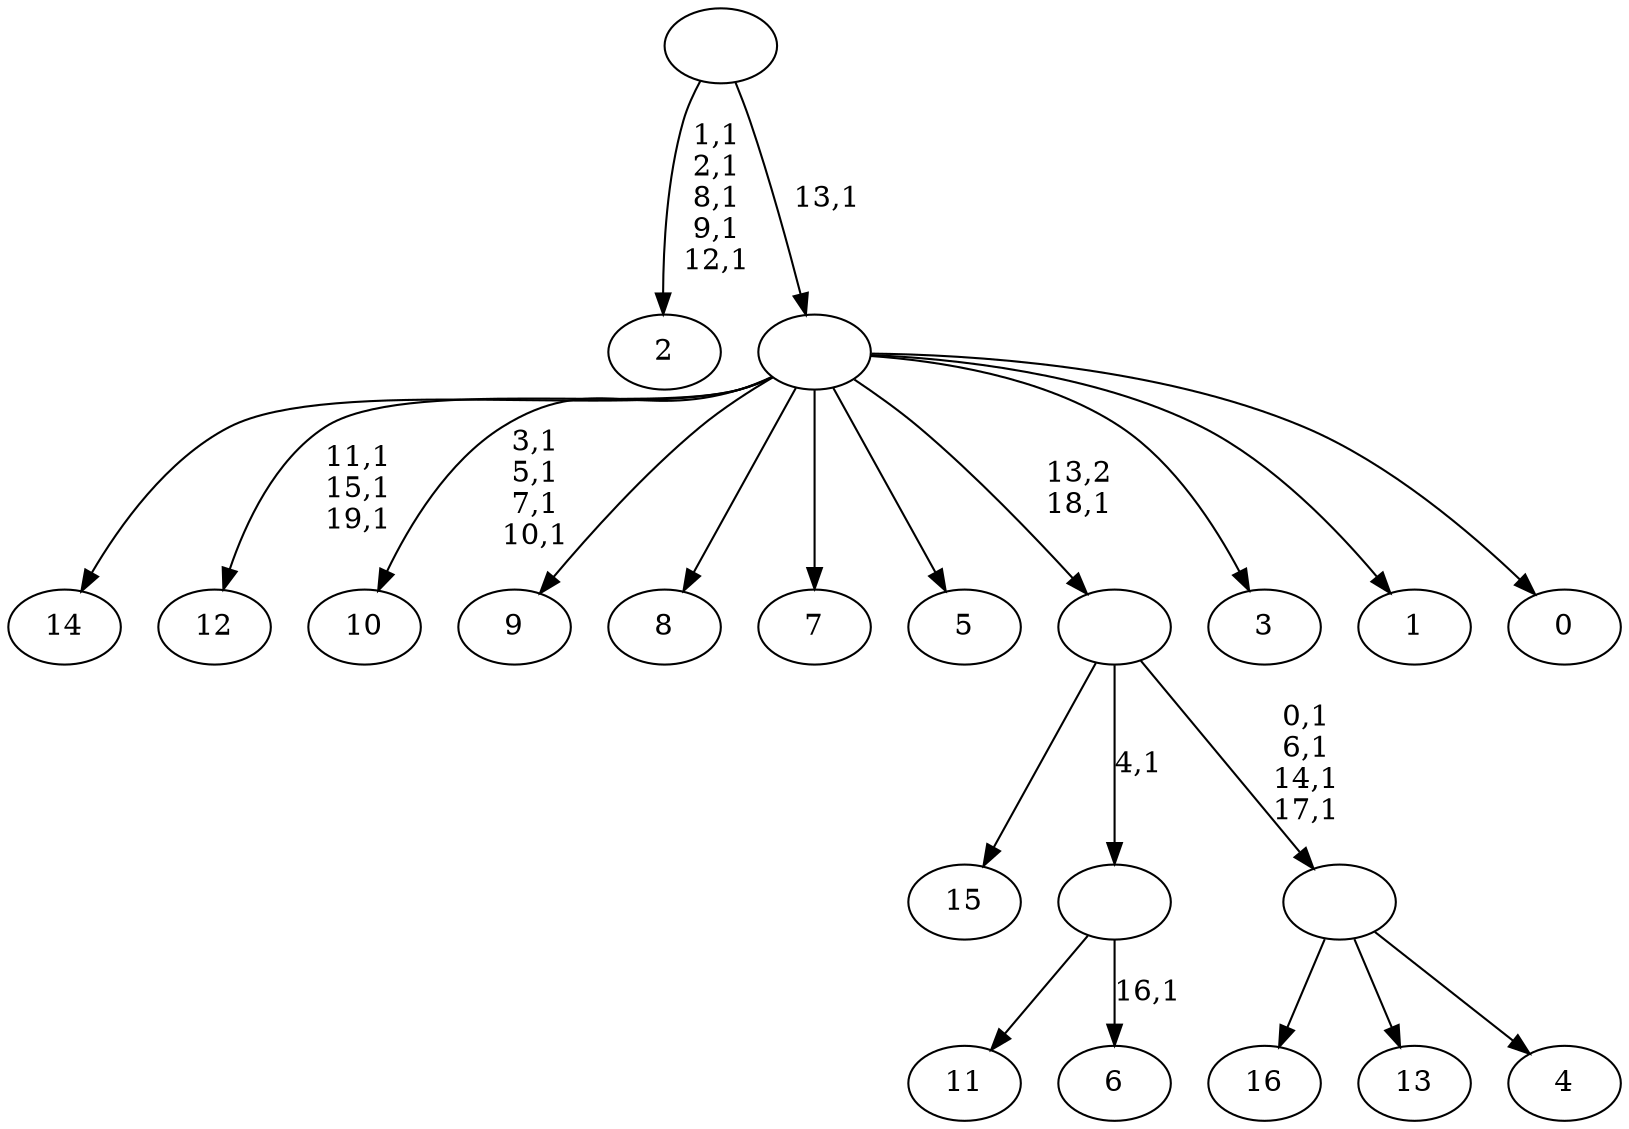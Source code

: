 digraph T {
	37 [label="16"]
	36 [label="15"]
	35 [label="14"]
	34 [label="13"]
	33 [label="12"]
	29 [label="11"]
	28 [label="10"]
	23 [label="9"]
	22 [label="8"]
	21 [label="7"]
	20 [label="6"]
	18 [label=""]
	17 [label="5"]
	16 [label="4"]
	15 [label=""]
	11 [label=""]
	10 [label="3"]
	9 [label="2"]
	3 [label="1"]
	2 [label="0"]
	1 [label=""]
	0 [label=""]
	18 -> 20 [label="16,1"]
	18 -> 29 [label=""]
	15 -> 37 [label=""]
	15 -> 34 [label=""]
	15 -> 16 [label=""]
	11 -> 15 [label="0,1\n6,1\n14,1\n17,1"]
	11 -> 36 [label=""]
	11 -> 18 [label="4,1"]
	1 -> 28 [label="3,1\n5,1\n7,1\n10,1"]
	1 -> 33 [label="11,1\n15,1\n19,1"]
	1 -> 35 [label=""]
	1 -> 23 [label=""]
	1 -> 22 [label=""]
	1 -> 21 [label=""]
	1 -> 17 [label=""]
	1 -> 11 [label="13,2\n18,1"]
	1 -> 10 [label=""]
	1 -> 3 [label=""]
	1 -> 2 [label=""]
	0 -> 9 [label="1,1\n2,1\n8,1\n9,1\n12,1"]
	0 -> 1 [label="13,1"]
}
